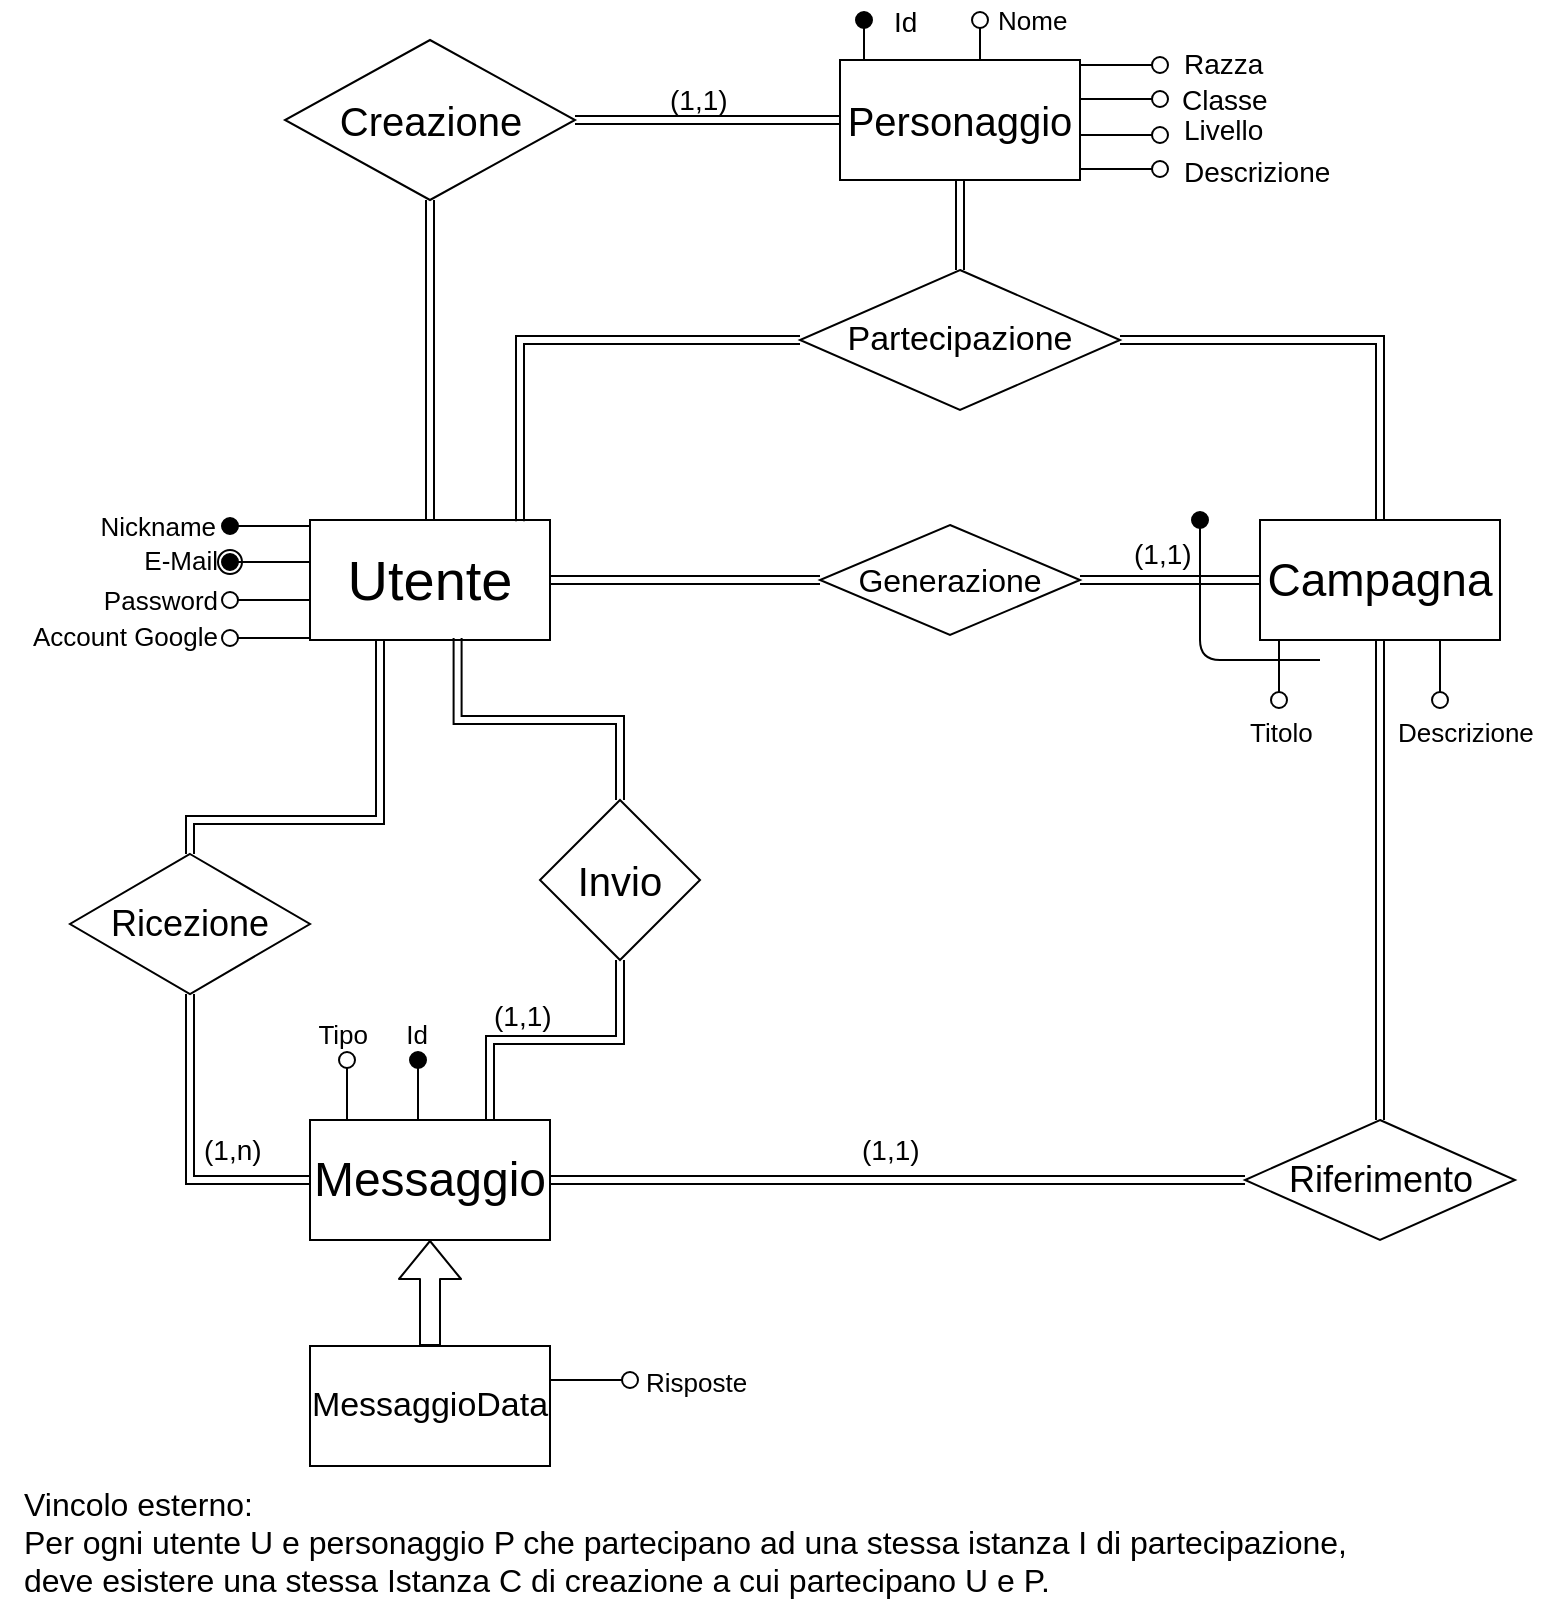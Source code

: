 <mxfile version="10.6.7" type="device"><diagram id="UXINHJAPr1Iko0EEeCQH" name="Page-1"><mxGraphModel dx="1174" dy="704" grid="1" gridSize="10" guides="1" tooltips="1" connect="1" arrows="1" fold="1" page="1" pageScale="1" pageWidth="827" pageHeight="1169" math="0" shadow="0"><root><mxCell id="0"/><mxCell id="1" parent="0"/><mxCell id="1xMVELPJUPynSALlXkZD-99" value="" style="ellipse;whiteSpace=wrap;html=1;aspect=fixed;align=right;" parent="1" vertex="1"><mxGeometry x="159" y="275" width="12" height="12" as="geometry"/></mxCell><mxCell id="1xMVELPJUPynSALlXkZD-27" style="edgeStyle=orthogonalEdgeStyle;shape=link;rounded=0;orthogonalLoop=1;jettySize=auto;html=1;entryX=0.5;entryY=0;entryDx=0;entryDy=0;" parent="1" source="1xMVELPJUPynSALlXkZD-1" target="1xMVELPJUPynSALlXkZD-11" edge="1"><mxGeometry relative="1" as="geometry"><mxPoint x="130" y="290" as="targetPoint"/><Array as="points"><mxPoint x="240" y="410"/><mxPoint x="145" y="410"/></Array></mxGeometry></mxCell><mxCell id="1xMVELPJUPynSALlXkZD-1" value="&lt;font style=&quot;font-size: 28px&quot;&gt;Utente&lt;/font&gt;" style="rounded=0;whiteSpace=wrap;html=1;" parent="1" vertex="1"><mxGeometry x="205" y="260" width="120" height="60" as="geometry"/></mxCell><mxCell id="1xMVELPJUPynSALlXkZD-24" style="edgeStyle=none;shape=link;rounded=0;orthogonalLoop=1;jettySize=auto;html=1;exitX=0.5;exitY=1;exitDx=0;exitDy=0;entryX=0.5;entryY=0;entryDx=0;entryDy=0;" parent="1" source="1xMVELPJUPynSALlXkZD-3" target="1xMVELPJUPynSALlXkZD-16" edge="1"><mxGeometry relative="1" as="geometry"/></mxCell><mxCell id="1xMVELPJUPynSALlXkZD-3" value="&lt;font style=&quot;font-size: 20px&quot;&gt;Personaggio&lt;/font&gt;" style="rounded=0;whiteSpace=wrap;html=1;" parent="1" vertex="1"><mxGeometry x="470" y="30" width="120" height="60" as="geometry"/></mxCell><mxCell id="1xMVELPJUPynSALlXkZD-6" value="&lt;font style=&quot;font-size: 23px&quot;&gt;Campagna&lt;/font&gt;" style="rounded=0;whiteSpace=wrap;html=1;" parent="1" vertex="1"><mxGeometry x="680" y="260" width="120" height="60" as="geometry"/></mxCell><mxCell id="1xMVELPJUPynSALlXkZD-29" style="edgeStyle=orthogonalEdgeStyle;shape=link;rounded=0;orthogonalLoop=1;jettySize=auto;html=1;exitX=0.75;exitY=0;exitDx=0;exitDy=0;entryX=0.5;entryY=1;entryDx=0;entryDy=0;" parent="1" source="1xMVELPJUPynSALlXkZD-9" target="1xMVELPJUPynSALlXkZD-12" edge="1"><mxGeometry relative="1" as="geometry"/></mxCell><mxCell id="1xMVELPJUPynSALlXkZD-31" style="edgeStyle=orthogonalEdgeStyle;shape=link;rounded=0;orthogonalLoop=1;jettySize=auto;html=1;entryX=0;entryY=0.5;entryDx=0;entryDy=0;" parent="1" source="1xMVELPJUPynSALlXkZD-9" target="1xMVELPJUPynSALlXkZD-18" edge="1"><mxGeometry relative="1" as="geometry"/></mxCell><mxCell id="1xMVELPJUPynSALlXkZD-9" value="&lt;font style=&quot;font-size: 24px&quot;&gt;Messaggio&lt;/font&gt;" style="rounded=0;whiteSpace=wrap;html=1;" parent="1" vertex="1"><mxGeometry x="205" y="560" width="120" height="60" as="geometry"/></mxCell><mxCell id="1xMVELPJUPynSALlXkZD-28" style="edgeStyle=orthogonalEdgeStyle;shape=link;rounded=0;orthogonalLoop=1;jettySize=auto;html=1;exitX=0.5;exitY=1;exitDx=0;exitDy=0;entryX=0;entryY=0.5;entryDx=0;entryDy=0;" parent="1" source="1xMVELPJUPynSALlXkZD-11" target="1xMVELPJUPynSALlXkZD-9" edge="1"><mxGeometry relative="1" as="geometry"/></mxCell><mxCell id="1xMVELPJUPynSALlXkZD-11" value="&lt;font style=&quot;font-size: 18px&quot;&gt;Ricezione&lt;/font&gt;" style="rhombus;whiteSpace=wrap;html=1;" parent="1" vertex="1"><mxGeometry x="85" y="427" width="120" height="70" as="geometry"/></mxCell><mxCell id="1xMVELPJUPynSALlXkZD-30" style="edgeStyle=orthogonalEdgeStyle;shape=link;rounded=0;orthogonalLoop=1;jettySize=auto;html=1;exitX=0.5;exitY=0;exitDx=0;exitDy=0;entryX=0.615;entryY=0.983;entryDx=0;entryDy=0;entryPerimeter=0;" parent="1" source="1xMVELPJUPynSALlXkZD-12" target="1xMVELPJUPynSALlXkZD-1" edge="1"><mxGeometry relative="1" as="geometry"/></mxCell><mxCell id="1xMVELPJUPynSALlXkZD-12" value="&lt;font style=&quot;font-size: 20px&quot;&gt;Invio&lt;/font&gt;" style="rhombus;whiteSpace=wrap;html=1;" parent="1" vertex="1"><mxGeometry x="320" y="400" width="80" height="80" as="geometry"/></mxCell><mxCell id="1xMVELPJUPynSALlXkZD-20" style="rounded=0;orthogonalLoop=1;jettySize=auto;html=1;shape=link;" parent="1" source="1xMVELPJUPynSALlXkZD-15" target="1xMVELPJUPynSALlXkZD-1" edge="1"><mxGeometry relative="1" as="geometry"/></mxCell><mxCell id="1xMVELPJUPynSALlXkZD-23" style="edgeStyle=none;shape=link;rounded=0;orthogonalLoop=1;jettySize=auto;html=1;" parent="1" source="1xMVELPJUPynSALlXkZD-15" target="1xMVELPJUPynSALlXkZD-3" edge="1"><mxGeometry relative="1" as="geometry"/></mxCell><mxCell id="1xMVELPJUPynSALlXkZD-15" value="&lt;font style=&quot;font-size: 20px&quot;&gt;Creazione&lt;/font&gt;" style="rhombus;whiteSpace=wrap;html=1;" parent="1" vertex="1"><mxGeometry x="192.5" y="20" width="145" height="80" as="geometry"/></mxCell><mxCell id="1xMVELPJUPynSALlXkZD-33" style="edgeStyle=orthogonalEdgeStyle;shape=link;rounded=0;orthogonalLoop=1;jettySize=auto;html=1;" parent="1" source="1xMVELPJUPynSALlXkZD-16" target="1xMVELPJUPynSALlXkZD-6" edge="1"><mxGeometry relative="1" as="geometry"/></mxCell><mxCell id="1xMVELPJUPynSALlXkZD-34" style="edgeStyle=orthogonalEdgeStyle;shape=link;rounded=0;orthogonalLoop=1;jettySize=auto;html=1;entryX=0.875;entryY=0.01;entryDx=0;entryDy=0;entryPerimeter=0;" parent="1" source="1xMVELPJUPynSALlXkZD-16" target="1xMVELPJUPynSALlXkZD-1" edge="1"><mxGeometry relative="1" as="geometry"/></mxCell><mxCell id="1xMVELPJUPynSALlXkZD-16" value="&lt;font style=&quot;font-size: 17px&quot;&gt;Partecipazione&lt;/font&gt;" style="rhombus;whiteSpace=wrap;html=1;" parent="1" vertex="1"><mxGeometry x="450" y="135" width="160" height="70" as="geometry"/></mxCell><mxCell id="1xMVELPJUPynSALlXkZD-25" style="edgeStyle=none;shape=link;rounded=0;orthogonalLoop=1;jettySize=auto;html=1;exitX=1;exitY=0.5;exitDx=0;exitDy=0;entryX=0;entryY=0.5;entryDx=0;entryDy=0;" parent="1" source="1xMVELPJUPynSALlXkZD-17" target="1xMVELPJUPynSALlXkZD-6" edge="1"><mxGeometry relative="1" as="geometry"/></mxCell><mxCell id="1xMVELPJUPynSALlXkZD-26" style="edgeStyle=none;shape=link;rounded=0;orthogonalLoop=1;jettySize=auto;html=1;exitX=0;exitY=0.5;exitDx=0;exitDy=0;entryX=1;entryY=0.5;entryDx=0;entryDy=0;" parent="1" source="1xMVELPJUPynSALlXkZD-17" target="1xMVELPJUPynSALlXkZD-1" edge="1"><mxGeometry relative="1" as="geometry"/></mxCell><mxCell id="1xMVELPJUPynSALlXkZD-17" value="&lt;font style=&quot;font-size: 16px&quot;&gt;Generazione&lt;/font&gt;" style="rhombus;whiteSpace=wrap;html=1;" parent="1" vertex="1"><mxGeometry x="460" y="262.5" width="130" height="55" as="geometry"/></mxCell><mxCell id="1xMVELPJUPynSALlXkZD-32" style="edgeStyle=orthogonalEdgeStyle;shape=link;rounded=0;orthogonalLoop=1;jettySize=auto;html=1;exitX=0.5;exitY=0;exitDx=0;exitDy=0;entryX=0.5;entryY=1;entryDx=0;entryDy=0;" parent="1" source="1xMVELPJUPynSALlXkZD-18" target="1xMVELPJUPynSALlXkZD-6" edge="1"><mxGeometry relative="1" as="geometry"/></mxCell><mxCell id="1xMVELPJUPynSALlXkZD-18" value="&lt;font style=&quot;font-size: 18px&quot;&gt;Riferimento&lt;/font&gt;" style="rhombus;whiteSpace=wrap;html=1;" parent="1" vertex="1"><mxGeometry x="672.5" y="560" width="135" height="60" as="geometry"/></mxCell><mxCell id="1xMVELPJUPynSALlXkZD-56" value="&lt;font style=&quot;font-size: 14px&quot;&gt;Id&lt;/font&gt;" style="text;html=1;resizable=0;points=[];autosize=1;align=left;verticalAlign=top;spacingTop=-4;" parent="1" vertex="1"><mxGeometry x="495" width="30" height="20" as="geometry"/></mxCell><mxCell id="1xMVELPJUPynSALlXkZD-57" value="&lt;font style=&quot;font-size: 13px&quot;&gt;Nome&lt;/font&gt;" style="text;html=1;resizable=0;points=[];autosize=1;align=left;verticalAlign=top;spacingTop=-4;" parent="1" vertex="1"><mxGeometry x="547" width="50" height="20" as="geometry"/></mxCell><mxCell id="1xMVELPJUPynSALlXkZD-58" value="&lt;font style=&quot;font-size: 14px&quot;&gt;Livello&lt;/font&gt;" style="text;html=1;resizable=0;points=[];autosize=1;align=left;verticalAlign=top;spacingTop=-4;" parent="1" vertex="1"><mxGeometry x="640" y="54" width="60" height="20" as="geometry"/></mxCell><mxCell id="1xMVELPJUPynSALlXkZD-59" value="&lt;font style=&quot;font-size: 14px&quot;&gt;Descrizione&lt;/font&gt;" style="text;html=1;resizable=0;points=[];autosize=1;align=left;verticalAlign=top;spacingTop=-4;" parent="1" vertex="1"><mxGeometry x="640" y="75" width="90" height="20" as="geometry"/></mxCell><mxCell id="1xMVELPJUPynSALlXkZD-61" value="" style="html=1;verticalAlign=bottom;startArrow=oval;startFill=1;endArrow=none;startSize=8;endFill=0;" parent="1" edge="1"><mxGeometry width="60" relative="1" as="geometry"><mxPoint x="259" y="530" as="sourcePoint"/><mxPoint x="259" y="560" as="targetPoint"/></mxGeometry></mxCell><mxCell id="1xMVELPJUPynSALlXkZD-62" value="&lt;font style=&quot;font-size: 14px&quot;&gt;(1,1)&lt;/font&gt;" style="text;html=1;resizable=0;points=[];autosize=1;align=left;verticalAlign=top;spacingTop=-4;" parent="1" vertex="1"><mxGeometry x="383" y="39" width="40" height="20" as="geometry"/></mxCell><mxCell id="1xMVELPJUPynSALlXkZD-63" value="&lt;font style=&quot;font-size: 14px&quot;&gt;(1,1)&lt;/font&gt;" style="text;html=1;resizable=0;points=[];autosize=1;align=left;verticalAlign=top;spacingTop=-4;" parent="1" vertex="1"><mxGeometry x="615" y="266" width="40" height="20" as="geometry"/></mxCell><mxCell id="1xMVELPJUPynSALlXkZD-66" value="&lt;font style=&quot;font-size: 14px&quot;&gt;(1,1)&lt;/font&gt;" style="text;html=1;resizable=0;points=[];autosize=1;align=left;verticalAlign=top;spacingTop=-4;" parent="1" vertex="1"><mxGeometry x="479" y="564" width="40" height="20" as="geometry"/></mxCell><mxCell id="1xMVELPJUPynSALlXkZD-67" value="&lt;span&gt;&lt;font style=&quot;font-size: 14px&quot;&gt;(1,1)&lt;/font&gt;&lt;/span&gt;" style="text;html=1;resizable=0;points=[];autosize=1;align=left;verticalAlign=top;spacingTop=-4;" parent="1" vertex="1"><mxGeometry x="295" y="497" width="40" height="20" as="geometry"/></mxCell><mxCell id="1xMVELPJUPynSALlXkZD-68" value="&lt;span&gt;&lt;font style=&quot;font-size: 14px&quot;&gt;(1,n)&lt;/font&gt;&lt;/span&gt;" style="text;html=1;resizable=0;points=[];autosize=1;align=left;verticalAlign=top;spacingTop=-4;" parent="1" vertex="1"><mxGeometry x="150" y="564" width="40" height="20" as="geometry"/></mxCell><mxCell id="1xMVELPJUPynSALlXkZD-69" value="" style="html=1;verticalAlign=bottom;startArrow=oval;startFill=0;endArrow=none;startSize=8;endFill=0;" parent="1" edge="1"><mxGeometry width="60" relative="1" as="geometry"><mxPoint x="223.5" y="530" as="sourcePoint"/><mxPoint x="223.5" y="560" as="targetPoint"/></mxGeometry></mxCell><mxCell id="1xMVELPJUPynSALlXkZD-74" value="&lt;font style=&quot;font-size: 13px&quot;&gt;Id&lt;/font&gt;" style="text;html=1;resizable=0;points=[];autosize=1;align=center;verticalAlign=top;spacingTop=-4;" parent="1" vertex="1"><mxGeometry x="243" y="506.5" width="30" height="20" as="geometry"/></mxCell><mxCell id="1xMVELPJUPynSALlXkZD-76" value="&lt;font style=&quot;font-size: 13px&quot;&gt;Tipo&lt;/font&gt;" style="text;html=1;resizable=0;points=[];autosize=1;align=right;verticalAlign=top;spacingTop=-4;" parent="1" vertex="1"><mxGeometry x="195" y="506.5" width="40" height="20" as="geometry"/></mxCell><mxCell id="1xMVELPJUPynSALlXkZD-78" value="" style="html=1;verticalAlign=bottom;startArrow=oval;startFill=0;endArrow=none;startSize=8;endFill=0;" parent="1" edge="1"><mxGeometry width="60" relative="1" as="geometry"><mxPoint x="689.5" y="350" as="sourcePoint"/><mxPoint x="689.5" y="320" as="targetPoint"/></mxGeometry></mxCell><mxCell id="1xMVELPJUPynSALlXkZD-79" value="" style="html=1;verticalAlign=bottom;startArrow=oval;startFill=1;endArrow=none;startSize=8;endFill=0;exitX=0.875;exitY=-0.3;exitDx=0;exitDy=0;exitPerimeter=0;" parent="1" source="1xMVELPJUPynSALlXkZD-63" edge="1"><mxGeometry width="60" relative="1" as="geometry"><mxPoint x="712.5" y="286" as="sourcePoint"/><mxPoint x="710" y="330" as="targetPoint"/><Array as="points"><mxPoint x="650" y="330"/></Array></mxGeometry></mxCell><mxCell id="1xMVELPJUPynSALlXkZD-80" value="" style="html=1;verticalAlign=bottom;startArrow=oval;startFill=0;endArrow=none;startSize=8;endFill=0;" parent="1" edge="1"><mxGeometry width="60" relative="1" as="geometry"><mxPoint x="770" y="350" as="sourcePoint"/><mxPoint x="770" y="320" as="targetPoint"/></mxGeometry></mxCell><mxCell id="1xMVELPJUPynSALlXkZD-81" value="&lt;font style=&quot;font-size: 13px&quot;&gt;Descrizione&lt;/font&gt;" style="text;html=1;resizable=0;points=[];autosize=1;align=left;verticalAlign=top;spacingTop=-4;" parent="1" vertex="1"><mxGeometry x="747" y="356" width="80" height="20" as="geometry"/></mxCell><mxCell id="1xMVELPJUPynSALlXkZD-82" value="&lt;font style=&quot;font-size: 13px&quot;&gt;Titolo&lt;/font&gt;" style="text;html=1;resizable=0;points=[];autosize=1;align=left;verticalAlign=top;spacingTop=-4;" parent="1" vertex="1"><mxGeometry x="672.5" y="356" width="50" height="20" as="geometry"/></mxCell><mxCell id="1xMVELPJUPynSALlXkZD-83" value="" style="html=1;verticalAlign=bottom;startArrow=oval;startFill=1;endArrow=none;startSize=8;endFill=0;" parent="1" edge="1"><mxGeometry width="60" relative="1" as="geometry"><mxPoint x="165" y="263" as="sourcePoint"/><mxPoint x="205" y="263" as="targetPoint"/></mxGeometry></mxCell><mxCell id="1xMVELPJUPynSALlXkZD-84" value="" style="html=1;verticalAlign=bottom;startArrow=oval;startFill=1;endArrow=none;startSize=8;endFill=0;" parent="1" edge="1"><mxGeometry width="60" relative="1" as="geometry"><mxPoint x="165" y="281" as="sourcePoint"/><mxPoint x="205" y="281" as="targetPoint"/></mxGeometry></mxCell><mxCell id="1xMVELPJUPynSALlXkZD-85" value="" style="html=1;verticalAlign=bottom;startArrow=oval;startFill=0;endArrow=none;startSize=8;endFill=0;" parent="1" edge="1"><mxGeometry width="60" relative="1" as="geometry"><mxPoint x="165" y="300" as="sourcePoint"/><mxPoint x="205" y="300" as="targetPoint"/></mxGeometry></mxCell><mxCell id="1xMVELPJUPynSALlXkZD-88" value="" style="html=1;verticalAlign=bottom;startArrow=oval;startFill=0;endArrow=none;startSize=8;endFill=0;" parent="1" edge="1"><mxGeometry width="60" relative="1" as="geometry"><mxPoint x="165" y="319" as="sourcePoint"/><mxPoint x="205" y="319" as="targetPoint"/></mxGeometry></mxCell><mxCell id="1xMVELPJUPynSALlXkZD-89" value="&lt;div style=&quot;text-align: right&quot;&gt;&lt;span style=&quot;font-size: 13px&quot;&gt;Nickname&lt;/span&gt;&lt;/div&gt;" style="text;html=1;resizable=0;points=[];autosize=1;align=right;verticalAlign=top;spacingTop=-4;" parent="1" vertex="1"><mxGeometry x="89" y="252.5" width="70" height="20" as="geometry"/></mxCell><mxCell id="1xMVELPJUPynSALlXkZD-90" value="&lt;div style=&quot;text-align: right&quot;&gt;&lt;span style=&quot;font-size: 13px&quot;&gt;E-Mail&lt;/span&gt;&lt;/div&gt;" style="text;html=1;resizable=0;points=[];autosize=1;align=right;verticalAlign=top;spacingTop=-4;" parent="1" vertex="1"><mxGeometry x="110" y="270" width="50" height="20" as="geometry"/></mxCell><mxCell id="1xMVELPJUPynSALlXkZD-91" value="&lt;div style=&quot;text-align: right&quot;&gt;&lt;span style=&quot;font-size: 13px&quot;&gt;Password&lt;/span&gt;&lt;/div&gt;" style="text;html=1;resizable=0;points=[];autosize=1;align=right;verticalAlign=top;spacingTop=-4;" parent="1" vertex="1"><mxGeometry x="90" y="290" width="70" height="20" as="geometry"/></mxCell><mxCell id="1xMVELPJUPynSALlXkZD-92" value="&lt;div style=&quot;text-align: right&quot;&gt;&lt;span style=&quot;font-size: 13px&quot;&gt;Account Google&lt;/span&gt;&lt;/div&gt;" style="text;html=1;resizable=0;points=[];autosize=1;align=right;verticalAlign=top;spacingTop=-4;" parent="1" vertex="1"><mxGeometry x="50" y="307.5" width="110" height="20" as="geometry"/></mxCell><mxCell id="1xMVELPJUPynSALlXkZD-93" value="" style="html=1;verticalAlign=bottom;startArrow=oval;startFill=0;endArrow=none;startSize=8;endFill=0;" parent="1" edge="1"><mxGeometry width="60" relative="1" as="geometry"><mxPoint x="630" y="49.5" as="sourcePoint"/><mxPoint x="590" y="49.5" as="targetPoint"/></mxGeometry></mxCell><mxCell id="1xMVELPJUPynSALlXkZD-94" value="" style="html=1;verticalAlign=bottom;startArrow=oval;startFill=0;endArrow=none;startSize=8;endFill=0;" parent="1" edge="1"><mxGeometry width="60" relative="1" as="geometry"><mxPoint x="630" y="67.5" as="sourcePoint"/><mxPoint x="590" y="67.5" as="targetPoint"/></mxGeometry></mxCell><mxCell id="1xMVELPJUPynSALlXkZD-95" value="" style="html=1;verticalAlign=bottom;startArrow=oval;startFill=0;endArrow=none;startSize=8;endFill=0;" parent="1" edge="1"><mxGeometry width="60" relative="1" as="geometry"><mxPoint x="630" y="84.5" as="sourcePoint"/><mxPoint x="590" y="84.5" as="targetPoint"/></mxGeometry></mxCell><mxCell id="1xMVELPJUPynSALlXkZD-98" value="" style="html=1;verticalAlign=bottom;startArrow=oval;startFill=1;endArrow=none;startSize=8;endFill=0;" parent="1" edge="1"><mxGeometry width="60" relative="1" as="geometry"><mxPoint x="482" y="10" as="sourcePoint"/><mxPoint x="482" y="30" as="targetPoint"/></mxGeometry></mxCell><mxCell id="1xMVELPJUPynSALlXkZD-107" value="&lt;font style=&quot;font-size: 16px&quot;&gt;Vincolo esterno:&lt;br&gt;Per ogni utente U e personaggio P che partecipano ad una stessa istanza I di partecipazione,&amp;nbsp;&lt;br&gt;deve esistere una stessa Istanza C di creazione a cui partecipano U e P.&lt;br&gt;&lt;/font&gt;" style="text;html=1;resizable=0;points=[];autosize=1;align=left;verticalAlign=top;spacingTop=-4;" parent="1" vertex="1"><mxGeometry x="60" y="740" width="680" height="50" as="geometry"/></mxCell><mxCell id="KSWxNyVzkD7YE7fF5BAR-4" value="&lt;font style=&quot;font-size: 17px&quot;&gt;MessaggioData&lt;/font&gt;" style="rounded=0;whiteSpace=wrap;html=1;" parent="1" vertex="1"><mxGeometry x="205" y="673" width="120" height="60" as="geometry"/></mxCell><mxCell id="I0dJa0CTGCYCZQ-R7pMP-1" value="" style="shape=flexArrow;endArrow=classic;html=1;exitX=0.5;exitY=0;exitDx=0;exitDy=0;entryX=0.5;entryY=1;entryDx=0;entryDy=0;" parent="1" source="KSWxNyVzkD7YE7fF5BAR-4" target="1xMVELPJUPynSALlXkZD-9" edge="1"><mxGeometry width="50" height="50" relative="1" as="geometry"><mxPoint x="315" y="674" as="sourcePoint"/><mxPoint x="365" y="624" as="targetPoint"/></mxGeometry></mxCell><mxCell id="I0dJa0CTGCYCZQ-R7pMP-4" value="" style="html=1;verticalAlign=bottom;startArrow=oval;startFill=0;endArrow=none;startSize=8;endFill=0;" parent="1" edge="1"><mxGeometry width="60" relative="1" as="geometry"><mxPoint x="365" y="690" as="sourcePoint"/><mxPoint x="325" y="690" as="targetPoint"/></mxGeometry></mxCell><mxCell id="I0dJa0CTGCYCZQ-R7pMP-5" value="&lt;font style=&quot;font-size: 13px&quot;&gt;Risposte&lt;/font&gt;" style="text;html=1;resizable=0;points=[];autosize=1;align=left;verticalAlign=top;spacingTop=-4;" parent="1" vertex="1"><mxGeometry x="371" y="681" width="70" height="20" as="geometry"/></mxCell><mxCell id="1E3CBjFcCO6nBZxYl1X2-1" value="" style="html=1;verticalAlign=bottom;startArrow=oval;startFill=0;endArrow=none;startSize=8;endFill=0;" edge="1" parent="1"><mxGeometry width="60" relative="1" as="geometry"><mxPoint x="630" y="32.5" as="sourcePoint"/><mxPoint x="590" y="32.5" as="targetPoint"/></mxGeometry></mxCell><mxCell id="1E3CBjFcCO6nBZxYl1X2-4" value="" style="html=1;verticalAlign=bottom;startArrow=oval;startFill=0;endArrow=none;startSize=8;endFill=0;" edge="1" parent="1"><mxGeometry width="60" relative="1" as="geometry"><mxPoint x="540" y="10" as="sourcePoint"/><mxPoint x="540" y="30" as="targetPoint"/></mxGeometry></mxCell><mxCell id="1E3CBjFcCO6nBZxYl1X2-5" value="&lt;font style=&quot;font-size: 14px&quot;&gt;Razza&lt;/font&gt;" style="text;html=1;resizable=0;points=[];autosize=1;align=left;verticalAlign=top;spacingTop=-4;" vertex="1" parent="1"><mxGeometry x="640" y="21" width="50" height="20" as="geometry"/></mxCell><mxCell id="1E3CBjFcCO6nBZxYl1X2-6" value="&lt;font style=&quot;font-size: 14px&quot;&gt;Classe&lt;/font&gt;" style="text;html=1;resizable=0;points=[];autosize=1;align=left;verticalAlign=top;spacingTop=-4;" vertex="1" parent="1"><mxGeometry x="639" y="39" width="60" height="20" as="geometry"/></mxCell></root></mxGraphModel></diagram></mxfile>